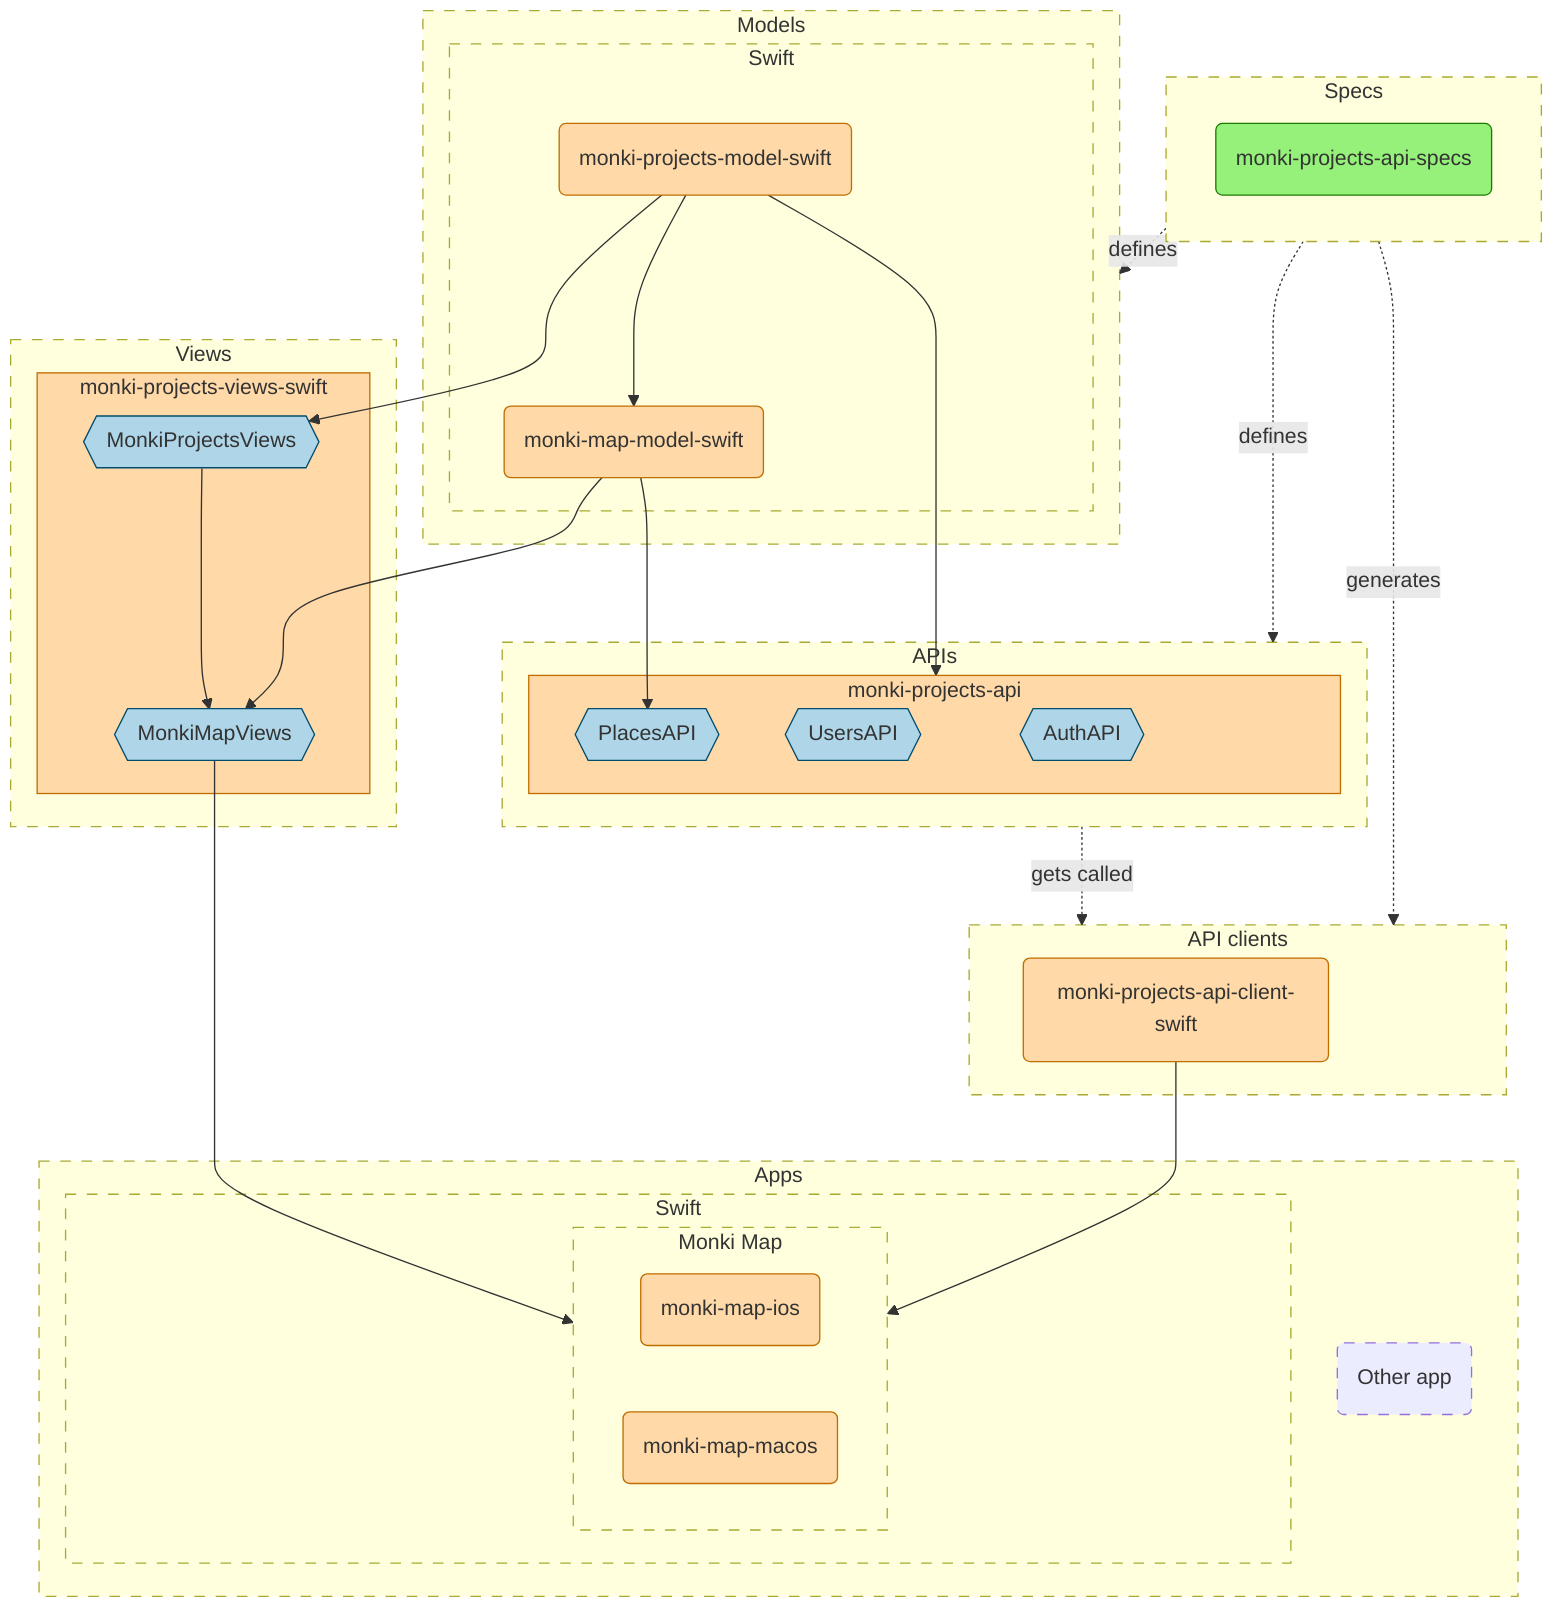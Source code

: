 flowchart TB
    subgraph specs [Specs]
        full_spec(monki-projects-api-specs)
    end
    subgraph models [Models]
        subgraph models_swift [Swift]
            mm_model(monki-map-model-swift)
            mp_model(monki-projects-model-swift)
        end
    end
    subgraph apis [APIs]
        subgraph mp_api [monki-projects-api]
            auth_api{{AuthAPI}}
            users_api{{UsersAPI}}
            places_api{{PlacesAPI}}
        end
    end
    subgraph clients [API clients]
        client_swift(monki-projects-api-client-swift)
    end
    subgraph views [Views]
        subgraph views_swift [monki-projects-views-swift]
            mp_views{{MonkiProjectsViews}}
            mm_views{{MonkiMapViews}}
        end
    end
    subgraph apps [Apps]
        subgraph apps_swift [Swift]
            subgraph mm_swift [Monki Map]
                mm_ios(monki-map-ios)
                mm_macos(monki-map-macos)
            end
        end
        other_app(Other app)
    end

    specs -. defines .-> apis & models
    specs -. generates .-> clients

    mp_model --> mp_views
    mm_model & mp_views --> mm_views

    mp_model --> mm_model & mp_api
    mm_model --> places_api

    mm_views & client_swift --> mm_swift

    apis -. gets called .-> clients

    classDef package fill:#FFDAA8,stroke:#C06E00
    class mp_model,mm_model,mp_api,client_swift,views_swift,mm_ios,mm_macos package

    classDef target fill:#AED6E8,stroke:#024D6D
    class auth_api,users_api,places_api,mp_views,mm_views target

    classDef misc fill:#95F179,stroke:#1D7A00
    class full_spec misc

    classDef dashed stroke-dasharray: 8 8
    class specs,models,models_swift,apis,views,clients,apps,apps_swift,mm_swift,other_app dashed